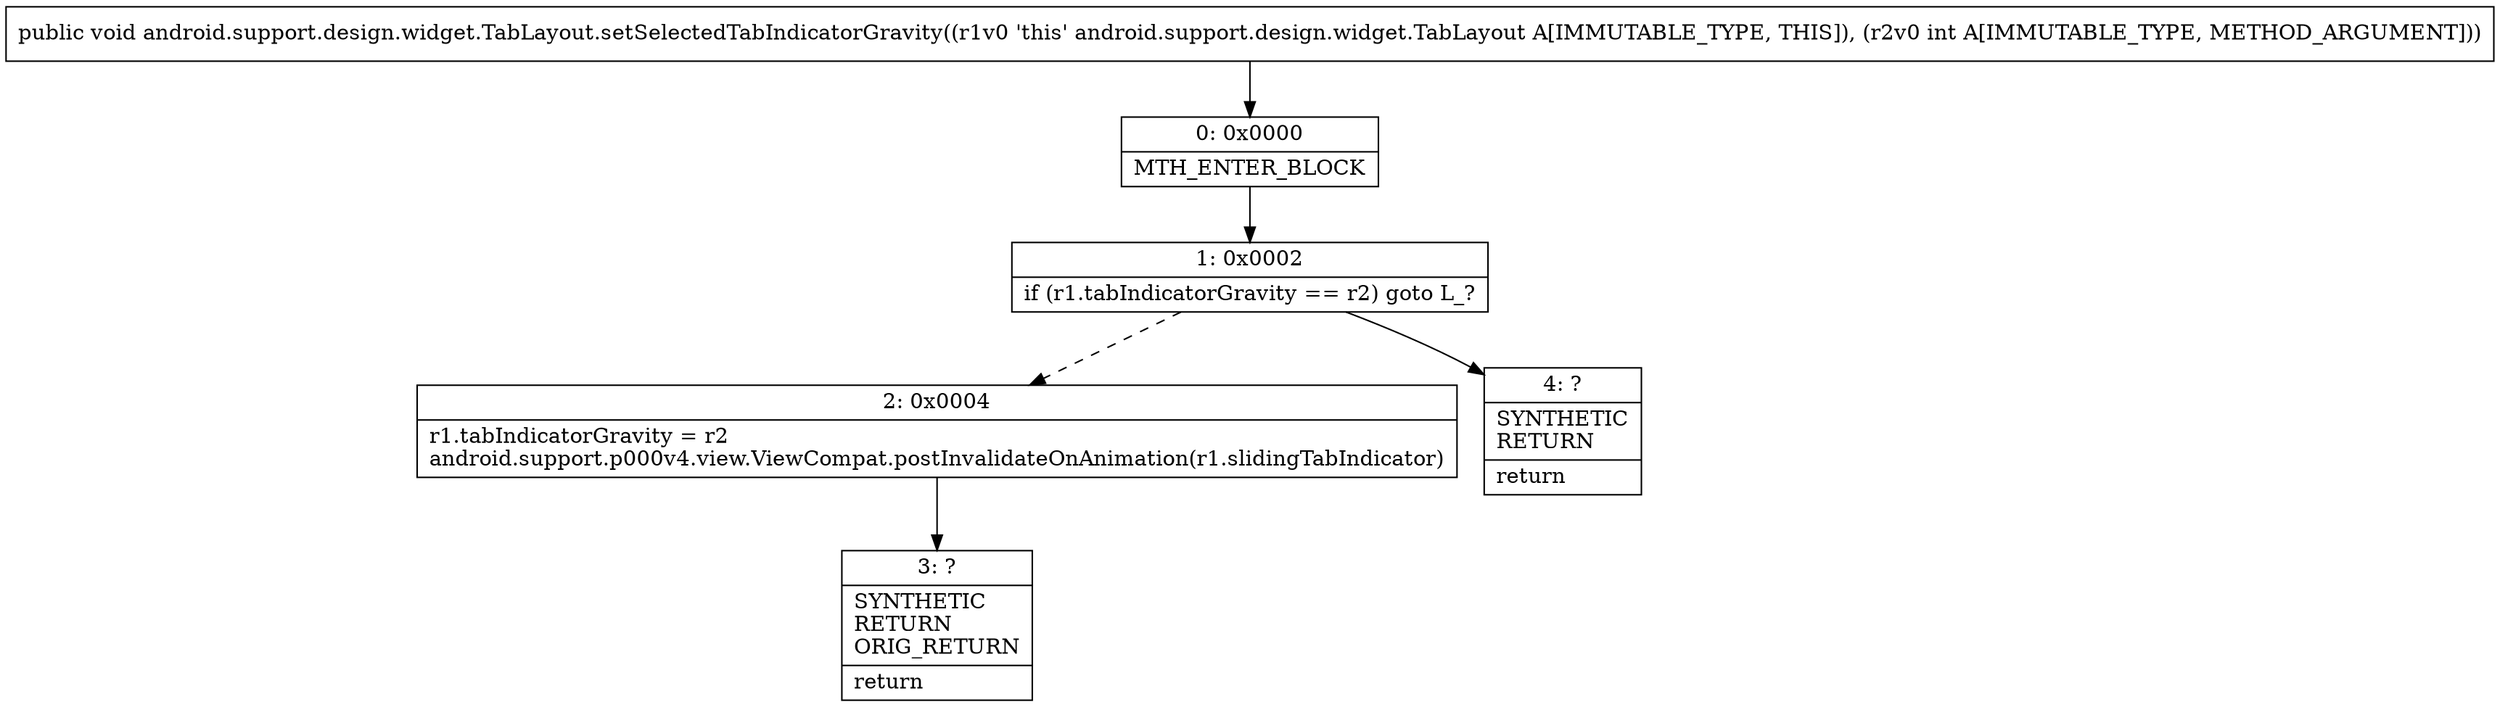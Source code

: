 digraph "CFG forandroid.support.design.widget.TabLayout.setSelectedTabIndicatorGravity(I)V" {
Node_0 [shape=record,label="{0\:\ 0x0000|MTH_ENTER_BLOCK\l}"];
Node_1 [shape=record,label="{1\:\ 0x0002|if (r1.tabIndicatorGravity == r2) goto L_?\l}"];
Node_2 [shape=record,label="{2\:\ 0x0004|r1.tabIndicatorGravity = r2\landroid.support.p000v4.view.ViewCompat.postInvalidateOnAnimation(r1.slidingTabIndicator)\l}"];
Node_3 [shape=record,label="{3\:\ ?|SYNTHETIC\lRETURN\lORIG_RETURN\l|return\l}"];
Node_4 [shape=record,label="{4\:\ ?|SYNTHETIC\lRETURN\l|return\l}"];
MethodNode[shape=record,label="{public void android.support.design.widget.TabLayout.setSelectedTabIndicatorGravity((r1v0 'this' android.support.design.widget.TabLayout A[IMMUTABLE_TYPE, THIS]), (r2v0 int A[IMMUTABLE_TYPE, METHOD_ARGUMENT])) }"];
MethodNode -> Node_0;
Node_0 -> Node_1;
Node_1 -> Node_2[style=dashed];
Node_1 -> Node_4;
Node_2 -> Node_3;
}


